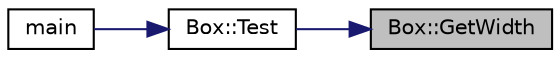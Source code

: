 digraph "Box::GetWidth"
{
 // LATEX_PDF_SIZE
  bgcolor="transparent";
  edge [fontname="Helvetica",fontsize="10",labelfontname="Helvetica",labelfontsize="10"];
  node [fontname="Helvetica",fontsize="10",shape=record];
  rankdir="RL";
  Node1 [label="Box::GetWidth",height=0.2,width=0.4,color="black", fillcolor="grey75", style="filled", fontcolor="black",tooltip="Retourne width."];
  Node1 -> Node2 [dir="back",color="midnightblue",fontsize="10",style="solid",fontname="Helvetica"];
  Node2 [label="Box::Test",height=0.2,width=0.4,color="black",URL="$classBox.html#ab30d8d08bfff9e0505d1baa518b01fba",tooltip="Fonction test de la classe Box."];
  Node2 -> Node3 [dir="back",color="midnightblue",fontsize="10",style="solid",fontname="Helvetica"];
  Node3 [label="main",height=0.2,width=0.4,color="black",URL="$main_8cpp.html#a0ddf1224851353fc92bfbff6f499fa97",tooltip=" "];
}

